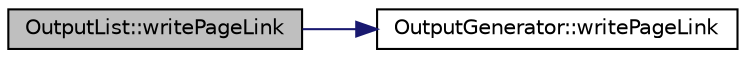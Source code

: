 digraph "OutputList::writePageLink"
{
 // LATEX_PDF_SIZE
  edge [fontname="Helvetica",fontsize="10",labelfontname="Helvetica",labelfontsize="10"];
  node [fontname="Helvetica",fontsize="10",shape=record];
  rankdir="LR";
  Node1 [label="OutputList::writePageLink",height=0.2,width=0.4,color="black", fillcolor="grey75", style="filled", fontcolor="black",tooltip=" "];
  Node1 -> Node2 [color="midnightblue",fontsize="10",style="solid",fontname="Helvetica"];
  Node2 [label="OutputGenerator::writePageLink",height=0.2,width=0.4,color="black", fillcolor="white", style="filled",URL="$classOutputGenerator.html#a71e5217be79a5b4a209638e6e0da8630",tooltip=" "];
}
